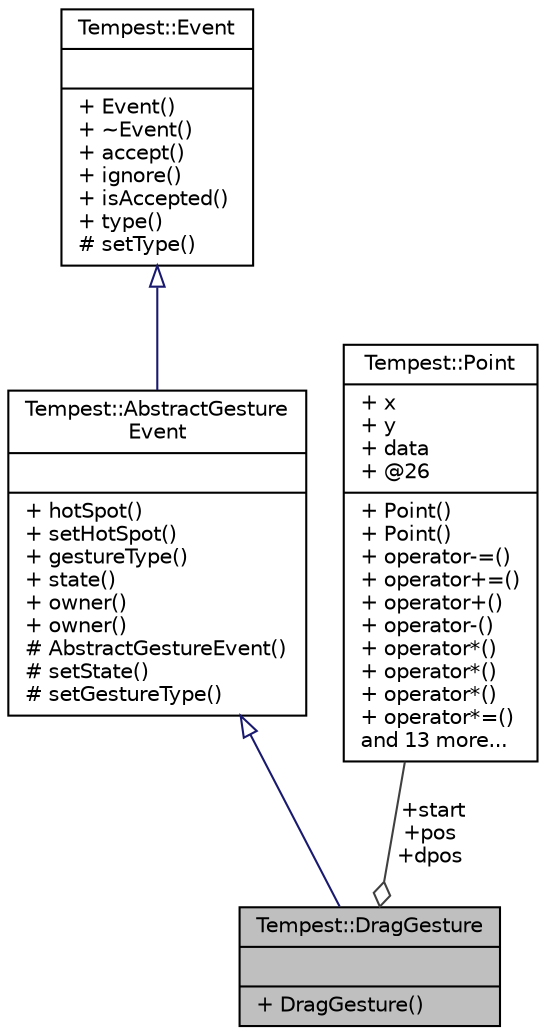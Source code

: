 digraph "Tempest::DragGesture"
{
  edge [fontname="Helvetica",fontsize="10",labelfontname="Helvetica",labelfontsize="10"];
  node [fontname="Helvetica",fontsize="10",shape=record];
  Node3 [label="{Tempest::DragGesture\n||+ DragGesture()\l}",height=0.2,width=0.4,color="black", fillcolor="grey75", style="filled", fontcolor="black"];
  Node4 -> Node3 [dir="back",color="midnightblue",fontsize="10",style="solid",arrowtail="onormal",fontname="Helvetica"];
  Node4 [label="{Tempest::AbstractGesture\lEvent\n||+ hotSpot()\l+ setHotSpot()\l+ gestureType()\l+ state()\l+ owner()\l+ owner()\l# AbstractGestureEvent()\l# setState()\l# setGestureType()\l}",height=0.2,width=0.4,color="black", fillcolor="white", style="filled",URL="$class_tempest_1_1_abstract_gesture_event.html"];
  Node5 -> Node4 [dir="back",color="midnightblue",fontsize="10",style="solid",arrowtail="onormal",fontname="Helvetica"];
  Node5 [label="{Tempest::Event\n||+ Event()\l+ ~Event()\l+ accept()\l+ ignore()\l+ isAccepted()\l+ type()\l# setType()\l}",height=0.2,width=0.4,color="black", fillcolor="white", style="filled",URL="$class_tempest_1_1_event.html",tooltip="The Event class is the base class of all event classes. Event objects contain event parameters..."];
  Node6 -> Node3 [color="grey25",fontsize="10",style="solid",label=" +start\n+pos\n+dpos" ,arrowhead="odiamond",fontname="Helvetica"];
  Node6 [label="{Tempest::Point\n|+ x\l+ y\l+ data\l+ @26\l|+ Point()\l+ Point()\l+ operator-=()\l+ operator+=()\l+ operator+()\l+ operator-()\l+ operator*()\l+ operator*()\l+ operator*()\l+ operator*=()\land 13 more...\l}",height=0.2,width=0.4,color="black", fillcolor="white", style="filled",URL="$struct_tempest_1_1_point.html"];
}

